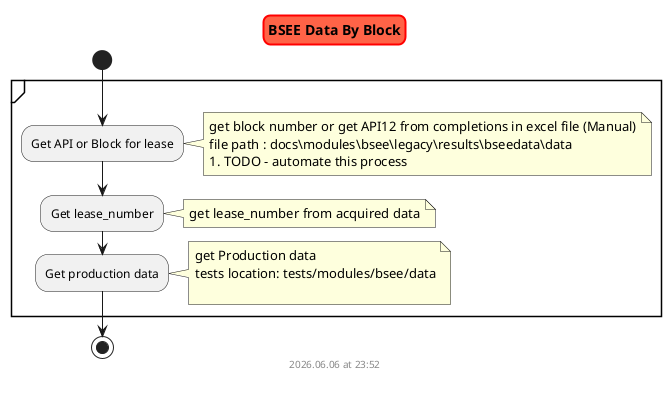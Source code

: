 @startuml bsee_production_data_by_block
skinparam titleBorderRoundCorner 15
skinparam titleBorderThickness 2
skinparam titleBorderColor red
skinparam titleBackgroundColor Tomato

title BSEE Data By Block

start

    partition {

        :Get API or Block for lease;
            note right
                get block number or get API12 from completions in excel file (Manual)
                file path : docs\modules\bsee\legacy\results\bseedata\data
                #TODO - automate this process
            end note

        :Get lease_number;
            note right
                get lease_number from acquired data
            end note

        :Get production data;
            note right
                get Production data 
                tests location: tests/modules/bsee/data
                
            end note
    }

stop

footer
%date("yyyy.MM.dd' at 'HH:mm")
%filename()
end footer

@enduml++
